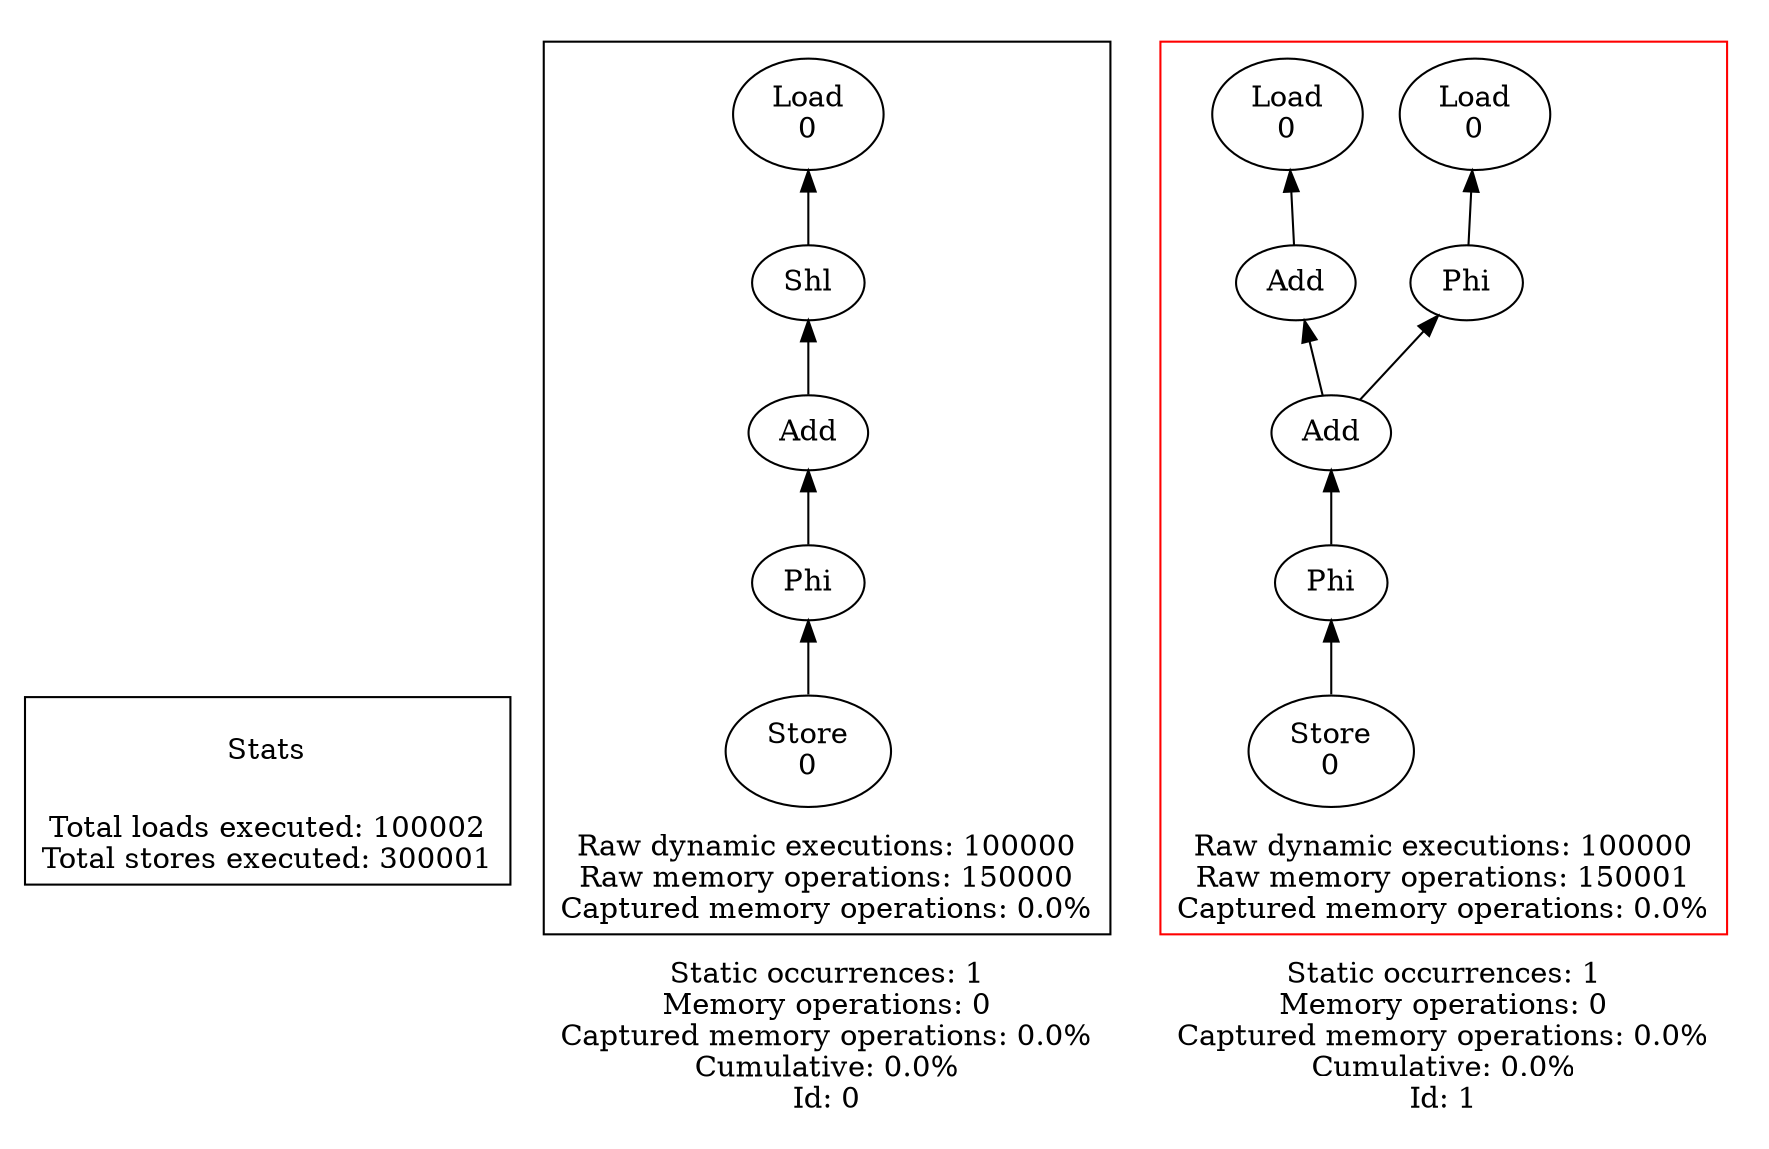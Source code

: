 strict digraph {
rankdir=BT
subgraph {
Stats [shape=plaintext]
cluster=true
label="Total loads executed: 100002\nTotal stores executed: 300001"
}
subgraph {
subgraph {
{
rank=max
"0_0" [shape=point style=invis]
}
{
rank=min
"0_0_40" [label="Store\n0"]
}
"0_0_39" [label="Phi"]
"0_0_40" -> "0_0_39"
"0_0_32" [label="Add"]
"0_0_39" -> "0_0_32"
"0_0_31" [label="Shl"]
"0_0_32" -> "0_0_31"
"0_0_30" [label="Load\n0"]
"0_0_31" -> "0_0_30"
cluster=true
label="Raw dynamic executions: 100000\nRaw memory operations: 150000\nCaptured memory operations: 0.0%"
}
cluster=true
penwidth=0
label="Static occurrences: 1\nMemory operations: 0\nCaptured memory operations: 0.0%\nCumulative: 0.0%\nId: 0"
}
subgraph {
subgraph {
{
rank=max
"1_0" [shape=point style=invis]
}
{
rank=min
"1_0_40" [label="Store\n0"]
}
"1_0_39" [label="Phi"]
"1_0_40" -> "1_0_39"
"1_0_36" [label="Add"]
"1_0_35" [label="Load\n0"]
"1_0_36" -> "1_0_35"
"1_0_37" [label="Add"]
"1_0_25" [label="Phi"]
"1_0_37" -> "1_0_25"
"1_0_21" [label="Load\n0"]
"1_0_25" -> "1_0_21"
"1_0_39" -> "1_0_37"
"1_0_37" -> "1_0_36"
cluster=true
label="Raw dynamic executions: 100000\nRaw memory operations: 150001\nCaptured memory operations: 0.0%"
color=red
}
cluster=true
penwidth=0
label="Static occurrences: 1\nMemory operations: 0\nCaptured memory operations: 0.0%\nCumulative: 0.0%\nId: 1"
}
}
